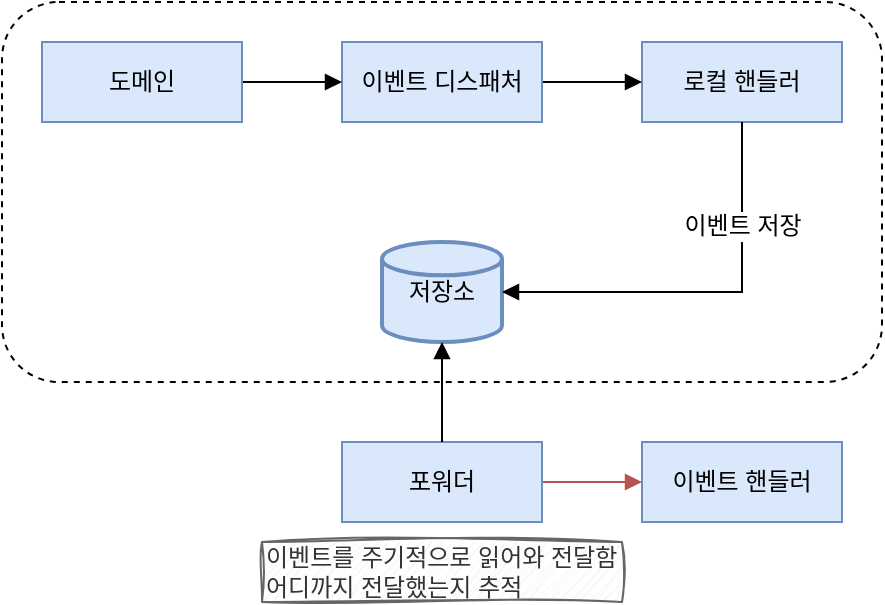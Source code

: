 <mxfile version="24.6.4" type="device">
  <diagram name="페이지-1" id="W2LLomN73JO1rbtHEwRP">
    <mxGraphModel dx="1114" dy="894" grid="1" gridSize="10" guides="1" tooltips="1" connect="1" arrows="1" fold="1" page="1" pageScale="1" pageWidth="827" pageHeight="1169" math="0" shadow="0">
      <root>
        <mxCell id="0" />
        <mxCell id="1" parent="0" />
        <mxCell id="nY1VIgdxmXgz-EjzRBQn-14" value="" style="rounded=1;whiteSpace=wrap;html=1;dashed=1;" vertex="1" parent="1">
          <mxGeometry x="60" y="60" width="440" height="190" as="geometry" />
        </mxCell>
        <mxCell id="nY1VIgdxmXgz-EjzRBQn-1" value="이벤트 핸들러" style="rounded=0;whiteSpace=wrap;html=1;fillColor=#dae8fc;strokeColor=#6c8ebf;" vertex="1" parent="1">
          <mxGeometry x="380" y="280" width="100" height="40" as="geometry" />
        </mxCell>
        <mxCell id="nY1VIgdxmXgz-EjzRBQn-11" style="edgeStyle=orthogonalEdgeStyle;rounded=0;orthogonalLoop=1;jettySize=auto;html=1;endArrow=block;endFill=1;fillColor=#f8cecc;strokeColor=#b85450;" edge="1" parent="1" source="nY1VIgdxmXgz-EjzRBQn-2" target="nY1VIgdxmXgz-EjzRBQn-1">
          <mxGeometry relative="1" as="geometry" />
        </mxCell>
        <mxCell id="nY1VIgdxmXgz-EjzRBQn-2" value="포워더" style="rounded=0;whiteSpace=wrap;html=1;fillColor=#dae8fc;strokeColor=#6c8ebf;" vertex="1" parent="1">
          <mxGeometry x="230" y="280" width="100" height="40" as="geometry" />
        </mxCell>
        <mxCell id="nY1VIgdxmXgz-EjzRBQn-3" value="로컬 핸들러" style="rounded=0;whiteSpace=wrap;html=1;fillColor=#dae8fc;strokeColor=#6c8ebf;" vertex="1" parent="1">
          <mxGeometry x="380" y="80" width="100" height="40" as="geometry" />
        </mxCell>
        <mxCell id="nY1VIgdxmXgz-EjzRBQn-8" style="edgeStyle=orthogonalEdgeStyle;rounded=0;orthogonalLoop=1;jettySize=auto;html=1;entryX=0;entryY=0.5;entryDx=0;entryDy=0;endArrow=block;endFill=1;" edge="1" parent="1" source="nY1VIgdxmXgz-EjzRBQn-4" target="nY1VIgdxmXgz-EjzRBQn-3">
          <mxGeometry relative="1" as="geometry" />
        </mxCell>
        <mxCell id="nY1VIgdxmXgz-EjzRBQn-4" value="이벤트 디스패처" style="rounded=0;whiteSpace=wrap;html=1;fillColor=#dae8fc;strokeColor=#6c8ebf;" vertex="1" parent="1">
          <mxGeometry x="230" y="80" width="100" height="40" as="geometry" />
        </mxCell>
        <mxCell id="nY1VIgdxmXgz-EjzRBQn-7" style="edgeStyle=orthogonalEdgeStyle;rounded=0;orthogonalLoop=1;jettySize=auto;html=1;entryX=0;entryY=0.5;entryDx=0;entryDy=0;endArrow=block;endFill=1;" edge="1" parent="1" source="nY1VIgdxmXgz-EjzRBQn-5" target="nY1VIgdxmXgz-EjzRBQn-4">
          <mxGeometry relative="1" as="geometry" />
        </mxCell>
        <mxCell id="nY1VIgdxmXgz-EjzRBQn-5" value="도메인" style="rounded=0;whiteSpace=wrap;html=1;fillColor=#dae8fc;strokeColor=#6c8ebf;" vertex="1" parent="1">
          <mxGeometry x="80" y="80" width="100" height="40" as="geometry" />
        </mxCell>
        <mxCell id="nY1VIgdxmXgz-EjzRBQn-6" value="저장소" style="strokeWidth=2;html=1;shape=mxgraph.flowchart.database;whiteSpace=wrap;fillColor=#dae8fc;strokeColor=#6c8ebf;" vertex="1" parent="1">
          <mxGeometry x="250" y="180" width="60" height="50" as="geometry" />
        </mxCell>
        <mxCell id="nY1VIgdxmXgz-EjzRBQn-9" style="edgeStyle=orthogonalEdgeStyle;rounded=0;orthogonalLoop=1;jettySize=auto;html=1;entryX=1;entryY=0.5;entryDx=0;entryDy=0;entryPerimeter=0;endArrow=block;endFill=1;" edge="1" parent="1" source="nY1VIgdxmXgz-EjzRBQn-3" target="nY1VIgdxmXgz-EjzRBQn-6">
          <mxGeometry relative="1" as="geometry">
            <Array as="points">
              <mxPoint x="430" y="205" />
            </Array>
          </mxGeometry>
        </mxCell>
        <mxCell id="nY1VIgdxmXgz-EjzRBQn-12" value="이벤트 저장" style="edgeLabel;html=1;align=center;verticalAlign=middle;resizable=0;points=[];fontSize=12;" vertex="1" connectable="0" parent="nY1VIgdxmXgz-EjzRBQn-9">
          <mxGeometry x="-0.493" y="2" relative="1" as="geometry">
            <mxPoint x="-2" as="offset" />
          </mxGeometry>
        </mxCell>
        <mxCell id="nY1VIgdxmXgz-EjzRBQn-10" style="edgeStyle=orthogonalEdgeStyle;rounded=0;orthogonalLoop=1;jettySize=auto;html=1;entryX=0.5;entryY=1;entryDx=0;entryDy=0;entryPerimeter=0;endArrow=block;endFill=1;" edge="1" parent="1" source="nY1VIgdxmXgz-EjzRBQn-2" target="nY1VIgdxmXgz-EjzRBQn-6">
          <mxGeometry relative="1" as="geometry" />
        </mxCell>
        <mxCell id="nY1VIgdxmXgz-EjzRBQn-13" value="이벤트를 주기적으로 읽어와 전달함&lt;div&gt;어디까지 전달했는지 추적&lt;/div&gt;" style="text;html=1;align=left;verticalAlign=middle;whiteSpace=wrap;rounded=0;fillColor=#f5f5f5;fontColor=#333333;strokeColor=#666666;sketch=1;curveFitting=1;jiggle=2;" vertex="1" parent="1">
          <mxGeometry x="190" y="330" width="180" height="30" as="geometry" />
        </mxCell>
      </root>
    </mxGraphModel>
  </diagram>
</mxfile>
